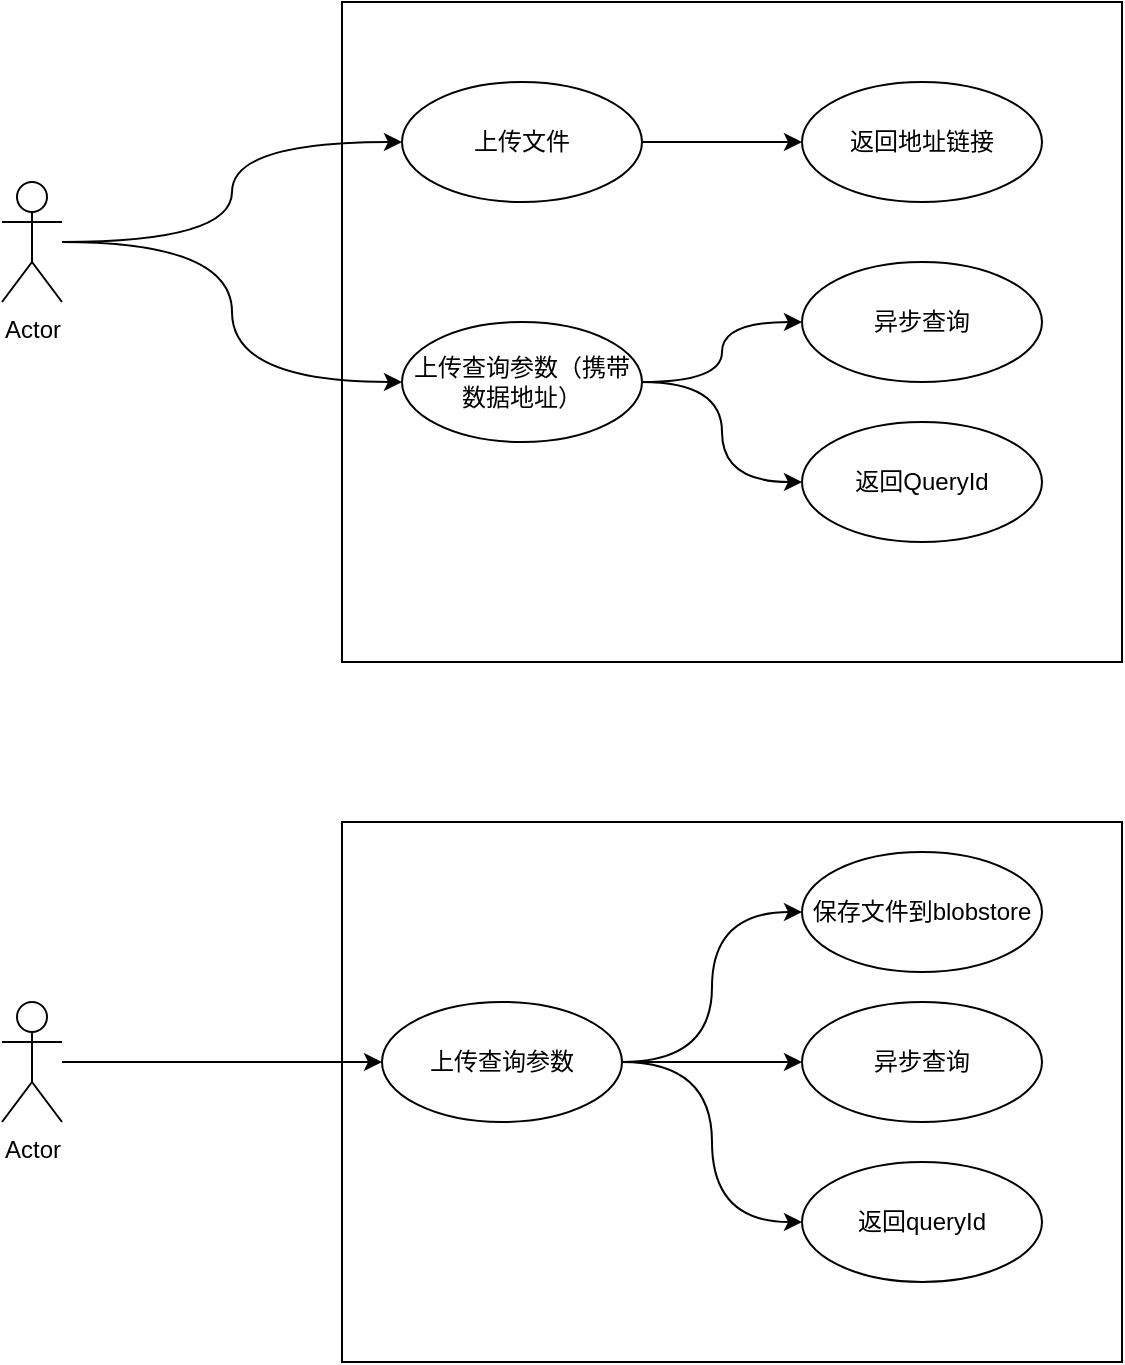<mxfile version="20.5.1" type="github">
  <diagram id="vgTLXhpbnLsTqNlW0bMS" name="第 1 页">
    <mxGraphModel dx="2066" dy="1131" grid="1" gridSize="10" guides="1" tooltips="1" connect="1" arrows="1" fold="1" page="1" pageScale="1" pageWidth="827" pageHeight="1169" math="0" shadow="0">
      <root>
        <mxCell id="0" />
        <mxCell id="1" parent="0" />
        <mxCell id="B9247QZCKQvhFCrHQxRE-1" value="Actor" style="shape=umlActor;verticalLabelPosition=bottom;verticalAlign=top;html=1;outlineConnect=0;" vertex="1" parent="1">
          <mxGeometry x="140" y="250" width="30" height="60" as="geometry" />
        </mxCell>
        <mxCell id="B9247QZCKQvhFCrHQxRE-2" value="" style="rounded=0;whiteSpace=wrap;html=1;" vertex="1" parent="1">
          <mxGeometry x="310" y="160" width="390" height="330" as="geometry" />
        </mxCell>
        <mxCell id="B9247QZCKQvhFCrHQxRE-9" style="edgeStyle=orthogonalEdgeStyle;curved=1;rounded=0;orthogonalLoop=1;jettySize=auto;html=1;entryX=0;entryY=0.5;entryDx=0;entryDy=0;" edge="1" parent="1" source="B9247QZCKQvhFCrHQxRE-4" target="B9247QZCKQvhFCrHQxRE-7">
          <mxGeometry relative="1" as="geometry" />
        </mxCell>
        <mxCell id="B9247QZCKQvhFCrHQxRE-4" value="上传文件" style="ellipse;whiteSpace=wrap;html=1;" vertex="1" parent="1">
          <mxGeometry x="340" y="200" width="120" height="60" as="geometry" />
        </mxCell>
        <mxCell id="B9247QZCKQvhFCrHQxRE-5" style="edgeStyle=orthogonalEdgeStyle;rounded=0;orthogonalLoop=1;jettySize=auto;html=1;curved=1;" edge="1" parent="1" source="B9247QZCKQvhFCrHQxRE-1" target="B9247QZCKQvhFCrHQxRE-4">
          <mxGeometry relative="1" as="geometry" />
        </mxCell>
        <mxCell id="B9247QZCKQvhFCrHQxRE-7" value="返回地址链接" style="ellipse;whiteSpace=wrap;html=1;" vertex="1" parent="1">
          <mxGeometry x="540" y="200" width="120" height="60" as="geometry" />
        </mxCell>
        <mxCell id="B9247QZCKQvhFCrHQxRE-23" style="edgeStyle=orthogonalEdgeStyle;curved=1;rounded=0;orthogonalLoop=1;jettySize=auto;html=1;entryX=0;entryY=0.5;entryDx=0;entryDy=0;" edge="1" parent="1" source="B9247QZCKQvhFCrHQxRE-10" target="B9247QZCKQvhFCrHQxRE-22">
          <mxGeometry relative="1" as="geometry" />
        </mxCell>
        <mxCell id="B9247QZCKQvhFCrHQxRE-25" style="edgeStyle=orthogonalEdgeStyle;curved=1;rounded=0;orthogonalLoop=1;jettySize=auto;html=1;entryX=0;entryY=0.5;entryDx=0;entryDy=0;" edge="1" parent="1" source="B9247QZCKQvhFCrHQxRE-10" target="B9247QZCKQvhFCrHQxRE-24">
          <mxGeometry relative="1" as="geometry" />
        </mxCell>
        <mxCell id="B9247QZCKQvhFCrHQxRE-10" value="上传查询参数（携带数据地址）" style="ellipse;whiteSpace=wrap;html=1;" vertex="1" parent="1">
          <mxGeometry x="340" y="320" width="120" height="60" as="geometry" />
        </mxCell>
        <mxCell id="B9247QZCKQvhFCrHQxRE-11" style="edgeStyle=orthogonalEdgeStyle;curved=1;rounded=0;orthogonalLoop=1;jettySize=auto;html=1;entryX=0;entryY=0.5;entryDx=0;entryDy=0;" edge="1" parent="1" source="B9247QZCKQvhFCrHQxRE-1" target="B9247QZCKQvhFCrHQxRE-10">
          <mxGeometry relative="1" as="geometry" />
        </mxCell>
        <mxCell id="B9247QZCKQvhFCrHQxRE-12" value="Actor" style="shape=umlActor;verticalLabelPosition=bottom;verticalAlign=top;html=1;outlineConnect=0;" vertex="1" parent="1">
          <mxGeometry x="140" y="660" width="30" height="60" as="geometry" />
        </mxCell>
        <mxCell id="B9247QZCKQvhFCrHQxRE-13" value="" style="rounded=0;whiteSpace=wrap;html=1;" vertex="1" parent="1">
          <mxGeometry x="310" y="570" width="390" height="270" as="geometry" />
        </mxCell>
        <mxCell id="B9247QZCKQvhFCrHQxRE-14" style="edgeStyle=orthogonalEdgeStyle;curved=1;rounded=0;orthogonalLoop=1;jettySize=auto;html=1;entryX=0;entryY=0.5;entryDx=0;entryDy=0;" edge="1" parent="1" source="B9247QZCKQvhFCrHQxRE-15" target="B9247QZCKQvhFCrHQxRE-17">
          <mxGeometry relative="1" as="geometry" />
        </mxCell>
        <mxCell id="B9247QZCKQvhFCrHQxRE-21" style="edgeStyle=orthogonalEdgeStyle;curved=1;rounded=0;orthogonalLoop=1;jettySize=auto;html=1;entryX=0;entryY=0.5;entryDx=0;entryDy=0;" edge="1" parent="1" source="B9247QZCKQvhFCrHQxRE-15" target="B9247QZCKQvhFCrHQxRE-20">
          <mxGeometry relative="1" as="geometry" />
        </mxCell>
        <mxCell id="B9247QZCKQvhFCrHQxRE-27" style="edgeStyle=orthogonalEdgeStyle;curved=1;rounded=0;orthogonalLoop=1;jettySize=auto;html=1;entryX=0;entryY=0.5;entryDx=0;entryDy=0;" edge="1" parent="1" source="B9247QZCKQvhFCrHQxRE-15" target="B9247QZCKQvhFCrHQxRE-26">
          <mxGeometry relative="1" as="geometry" />
        </mxCell>
        <mxCell id="B9247QZCKQvhFCrHQxRE-15" value="上传查询参数" style="ellipse;whiteSpace=wrap;html=1;" vertex="1" parent="1">
          <mxGeometry x="330" y="660" width="120" height="60" as="geometry" />
        </mxCell>
        <mxCell id="B9247QZCKQvhFCrHQxRE-16" style="edgeStyle=orthogonalEdgeStyle;rounded=0;orthogonalLoop=1;jettySize=auto;html=1;curved=1;" edge="1" parent="1" source="B9247QZCKQvhFCrHQxRE-12" target="B9247QZCKQvhFCrHQxRE-15">
          <mxGeometry relative="1" as="geometry" />
        </mxCell>
        <mxCell id="B9247QZCKQvhFCrHQxRE-17" value="返回queryId" style="ellipse;whiteSpace=wrap;html=1;" vertex="1" parent="1">
          <mxGeometry x="540" y="740" width="120" height="60" as="geometry" />
        </mxCell>
        <mxCell id="B9247QZCKQvhFCrHQxRE-20" value="保存文件到blobstore" style="ellipse;whiteSpace=wrap;html=1;" vertex="1" parent="1">
          <mxGeometry x="540" y="585" width="120" height="60" as="geometry" />
        </mxCell>
        <mxCell id="B9247QZCKQvhFCrHQxRE-22" value="返回QueryId" style="ellipse;whiteSpace=wrap;html=1;" vertex="1" parent="1">
          <mxGeometry x="540" y="370" width="120" height="60" as="geometry" />
        </mxCell>
        <mxCell id="B9247QZCKQvhFCrHQxRE-24" value="异步查询" style="ellipse;whiteSpace=wrap;html=1;" vertex="1" parent="1">
          <mxGeometry x="540" y="290" width="120" height="60" as="geometry" />
        </mxCell>
        <mxCell id="B9247QZCKQvhFCrHQxRE-26" value="异步查询" style="ellipse;whiteSpace=wrap;html=1;" vertex="1" parent="1">
          <mxGeometry x="540" y="660" width="120" height="60" as="geometry" />
        </mxCell>
      </root>
    </mxGraphModel>
  </diagram>
</mxfile>
